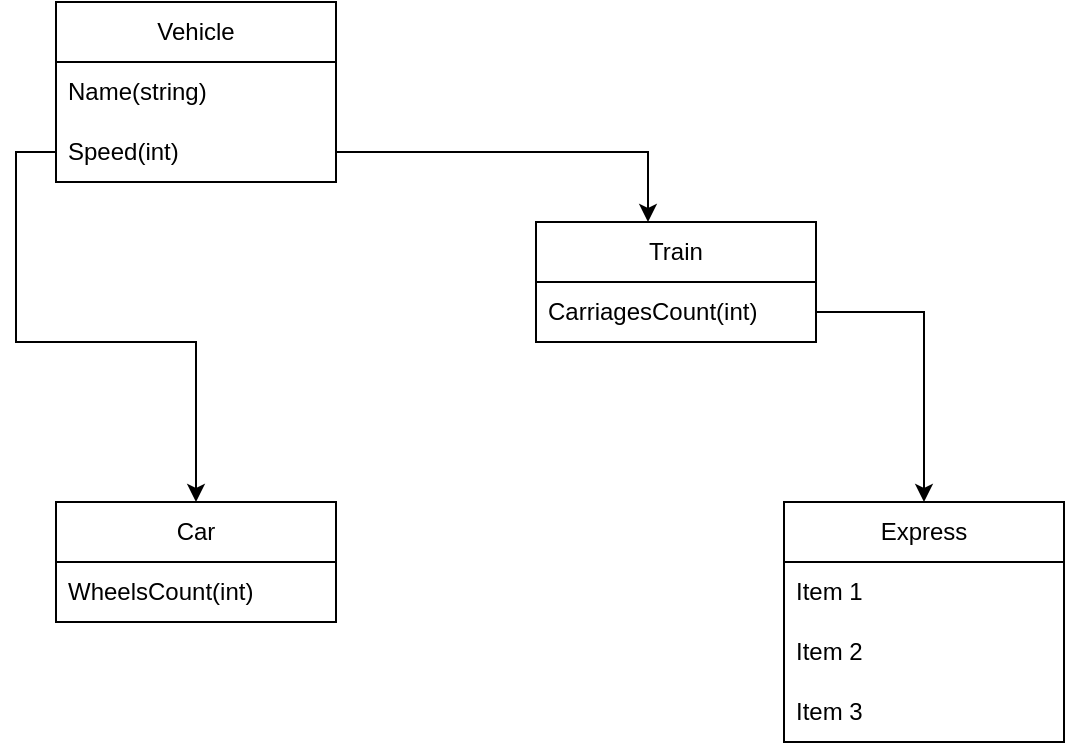 <mxfile version="24.7.12">
  <diagram name="Страница — 1" id="KTbJGFUfGn46QbjxAR5P">
    <mxGraphModel dx="1434" dy="744" grid="1" gridSize="10" guides="1" tooltips="1" connect="1" arrows="1" fold="1" page="1" pageScale="1" pageWidth="827" pageHeight="1169" math="0" shadow="0">
      <root>
        <mxCell id="0" />
        <mxCell id="1" parent="0" />
        <mxCell id="wwxhcozqpUJO8UeVRntT-1" value="Vehicle" style="swimlane;fontStyle=0;childLayout=stackLayout;horizontal=1;startSize=30;horizontalStack=0;resizeParent=1;resizeParentMax=0;resizeLast=0;collapsible=1;marginBottom=0;whiteSpace=wrap;html=1;" vertex="1" parent="1">
          <mxGeometry x="50" y="60" width="140" height="90" as="geometry" />
        </mxCell>
        <mxCell id="wwxhcozqpUJO8UeVRntT-2" value="Name(string)" style="text;strokeColor=none;fillColor=none;align=left;verticalAlign=middle;spacingLeft=4;spacingRight=4;overflow=hidden;points=[[0,0.5],[1,0.5]];portConstraint=eastwest;rotatable=0;whiteSpace=wrap;html=1;" vertex="1" parent="wwxhcozqpUJO8UeVRntT-1">
          <mxGeometry y="30" width="140" height="30" as="geometry" />
        </mxCell>
        <mxCell id="wwxhcozqpUJO8UeVRntT-3" value="Speed(int&lt;span style=&quot;background-color: initial;&quot;&gt;)&lt;/span&gt;" style="text;strokeColor=none;fillColor=none;align=left;verticalAlign=middle;spacingLeft=4;spacingRight=4;overflow=hidden;points=[[0,0.5],[1,0.5]];portConstraint=eastwest;rotatable=0;whiteSpace=wrap;html=1;" vertex="1" parent="wwxhcozqpUJO8UeVRntT-1">
          <mxGeometry y="60" width="140" height="30" as="geometry" />
        </mxCell>
        <mxCell id="wwxhcozqpUJO8UeVRntT-5" value="Car" style="swimlane;fontStyle=0;childLayout=stackLayout;horizontal=1;startSize=30;horizontalStack=0;resizeParent=1;resizeParentMax=0;resizeLast=0;collapsible=1;marginBottom=0;whiteSpace=wrap;html=1;" vertex="1" parent="1">
          <mxGeometry x="50" y="310" width="140" height="60" as="geometry" />
        </mxCell>
        <mxCell id="wwxhcozqpUJO8UeVRntT-6" value="WheelsCount(int)" style="text;strokeColor=none;fillColor=none;align=left;verticalAlign=middle;spacingLeft=4;spacingRight=4;overflow=hidden;points=[[0,0.5],[1,0.5]];portConstraint=eastwest;rotatable=0;whiteSpace=wrap;html=1;" vertex="1" parent="wwxhcozqpUJO8UeVRntT-5">
          <mxGeometry y="30" width="140" height="30" as="geometry" />
        </mxCell>
        <mxCell id="wwxhcozqpUJO8UeVRntT-11" value="Train" style="swimlane;fontStyle=0;childLayout=stackLayout;horizontal=1;startSize=30;horizontalStack=0;resizeParent=1;resizeParentMax=0;resizeLast=0;collapsible=1;marginBottom=0;whiteSpace=wrap;html=1;" vertex="1" parent="1">
          <mxGeometry x="290" y="170" width="140" height="60" as="geometry" />
        </mxCell>
        <mxCell id="wwxhcozqpUJO8UeVRntT-12" value="CarriagesCount(int)" style="text;strokeColor=none;fillColor=none;align=left;verticalAlign=middle;spacingLeft=4;spacingRight=4;overflow=hidden;points=[[0,0.5],[1,0.5]];portConstraint=eastwest;rotatable=0;whiteSpace=wrap;html=1;" vertex="1" parent="wwxhcozqpUJO8UeVRntT-11">
          <mxGeometry y="30" width="140" height="30" as="geometry" />
        </mxCell>
        <mxCell id="wwxhcozqpUJO8UeVRntT-15" style="edgeStyle=orthogonalEdgeStyle;rounded=0;orthogonalLoop=1;jettySize=auto;html=1;entryX=0.4;entryY=0;entryDx=0;entryDy=0;entryPerimeter=0;" edge="1" parent="1" source="wwxhcozqpUJO8UeVRntT-3" target="wwxhcozqpUJO8UeVRntT-11">
          <mxGeometry relative="1" as="geometry" />
        </mxCell>
        <mxCell id="wwxhcozqpUJO8UeVRntT-17" value="Express" style="swimlane;fontStyle=0;childLayout=stackLayout;horizontal=1;startSize=30;horizontalStack=0;resizeParent=1;resizeParentMax=0;resizeLast=0;collapsible=1;marginBottom=0;whiteSpace=wrap;html=1;" vertex="1" parent="1">
          <mxGeometry x="414" y="310" width="140" height="120" as="geometry" />
        </mxCell>
        <mxCell id="wwxhcozqpUJO8UeVRntT-18" value="Item 1" style="text;strokeColor=none;fillColor=none;align=left;verticalAlign=middle;spacingLeft=4;spacingRight=4;overflow=hidden;points=[[0,0.5],[1,0.5]];portConstraint=eastwest;rotatable=0;whiteSpace=wrap;html=1;" vertex="1" parent="wwxhcozqpUJO8UeVRntT-17">
          <mxGeometry y="30" width="140" height="30" as="geometry" />
        </mxCell>
        <mxCell id="wwxhcozqpUJO8UeVRntT-19" value="Item 2" style="text;strokeColor=none;fillColor=none;align=left;verticalAlign=middle;spacingLeft=4;spacingRight=4;overflow=hidden;points=[[0,0.5],[1,0.5]];portConstraint=eastwest;rotatable=0;whiteSpace=wrap;html=1;" vertex="1" parent="wwxhcozqpUJO8UeVRntT-17">
          <mxGeometry y="60" width="140" height="30" as="geometry" />
        </mxCell>
        <mxCell id="wwxhcozqpUJO8UeVRntT-20" value="Item 3" style="text;strokeColor=none;fillColor=none;align=left;verticalAlign=middle;spacingLeft=4;spacingRight=4;overflow=hidden;points=[[0,0.5],[1,0.5]];portConstraint=eastwest;rotatable=0;whiteSpace=wrap;html=1;" vertex="1" parent="wwxhcozqpUJO8UeVRntT-17">
          <mxGeometry y="90" width="140" height="30" as="geometry" />
        </mxCell>
        <mxCell id="wwxhcozqpUJO8UeVRntT-22" style="edgeStyle=orthogonalEdgeStyle;rounded=0;orthogonalLoop=1;jettySize=auto;html=1;exitX=1;exitY=0.5;exitDx=0;exitDy=0;entryX=0.5;entryY=0;entryDx=0;entryDy=0;" edge="1" parent="1" source="wwxhcozqpUJO8UeVRntT-12" target="wwxhcozqpUJO8UeVRntT-17">
          <mxGeometry relative="1" as="geometry">
            <mxPoint x="480" y="380" as="targetPoint" />
          </mxGeometry>
        </mxCell>
        <mxCell id="wwxhcozqpUJO8UeVRntT-24" style="edgeStyle=orthogonalEdgeStyle;rounded=0;orthogonalLoop=1;jettySize=auto;html=1;" edge="1" parent="1" source="wwxhcozqpUJO8UeVRntT-3" target="wwxhcozqpUJO8UeVRntT-5">
          <mxGeometry relative="1" as="geometry" />
        </mxCell>
      </root>
    </mxGraphModel>
  </diagram>
</mxfile>
